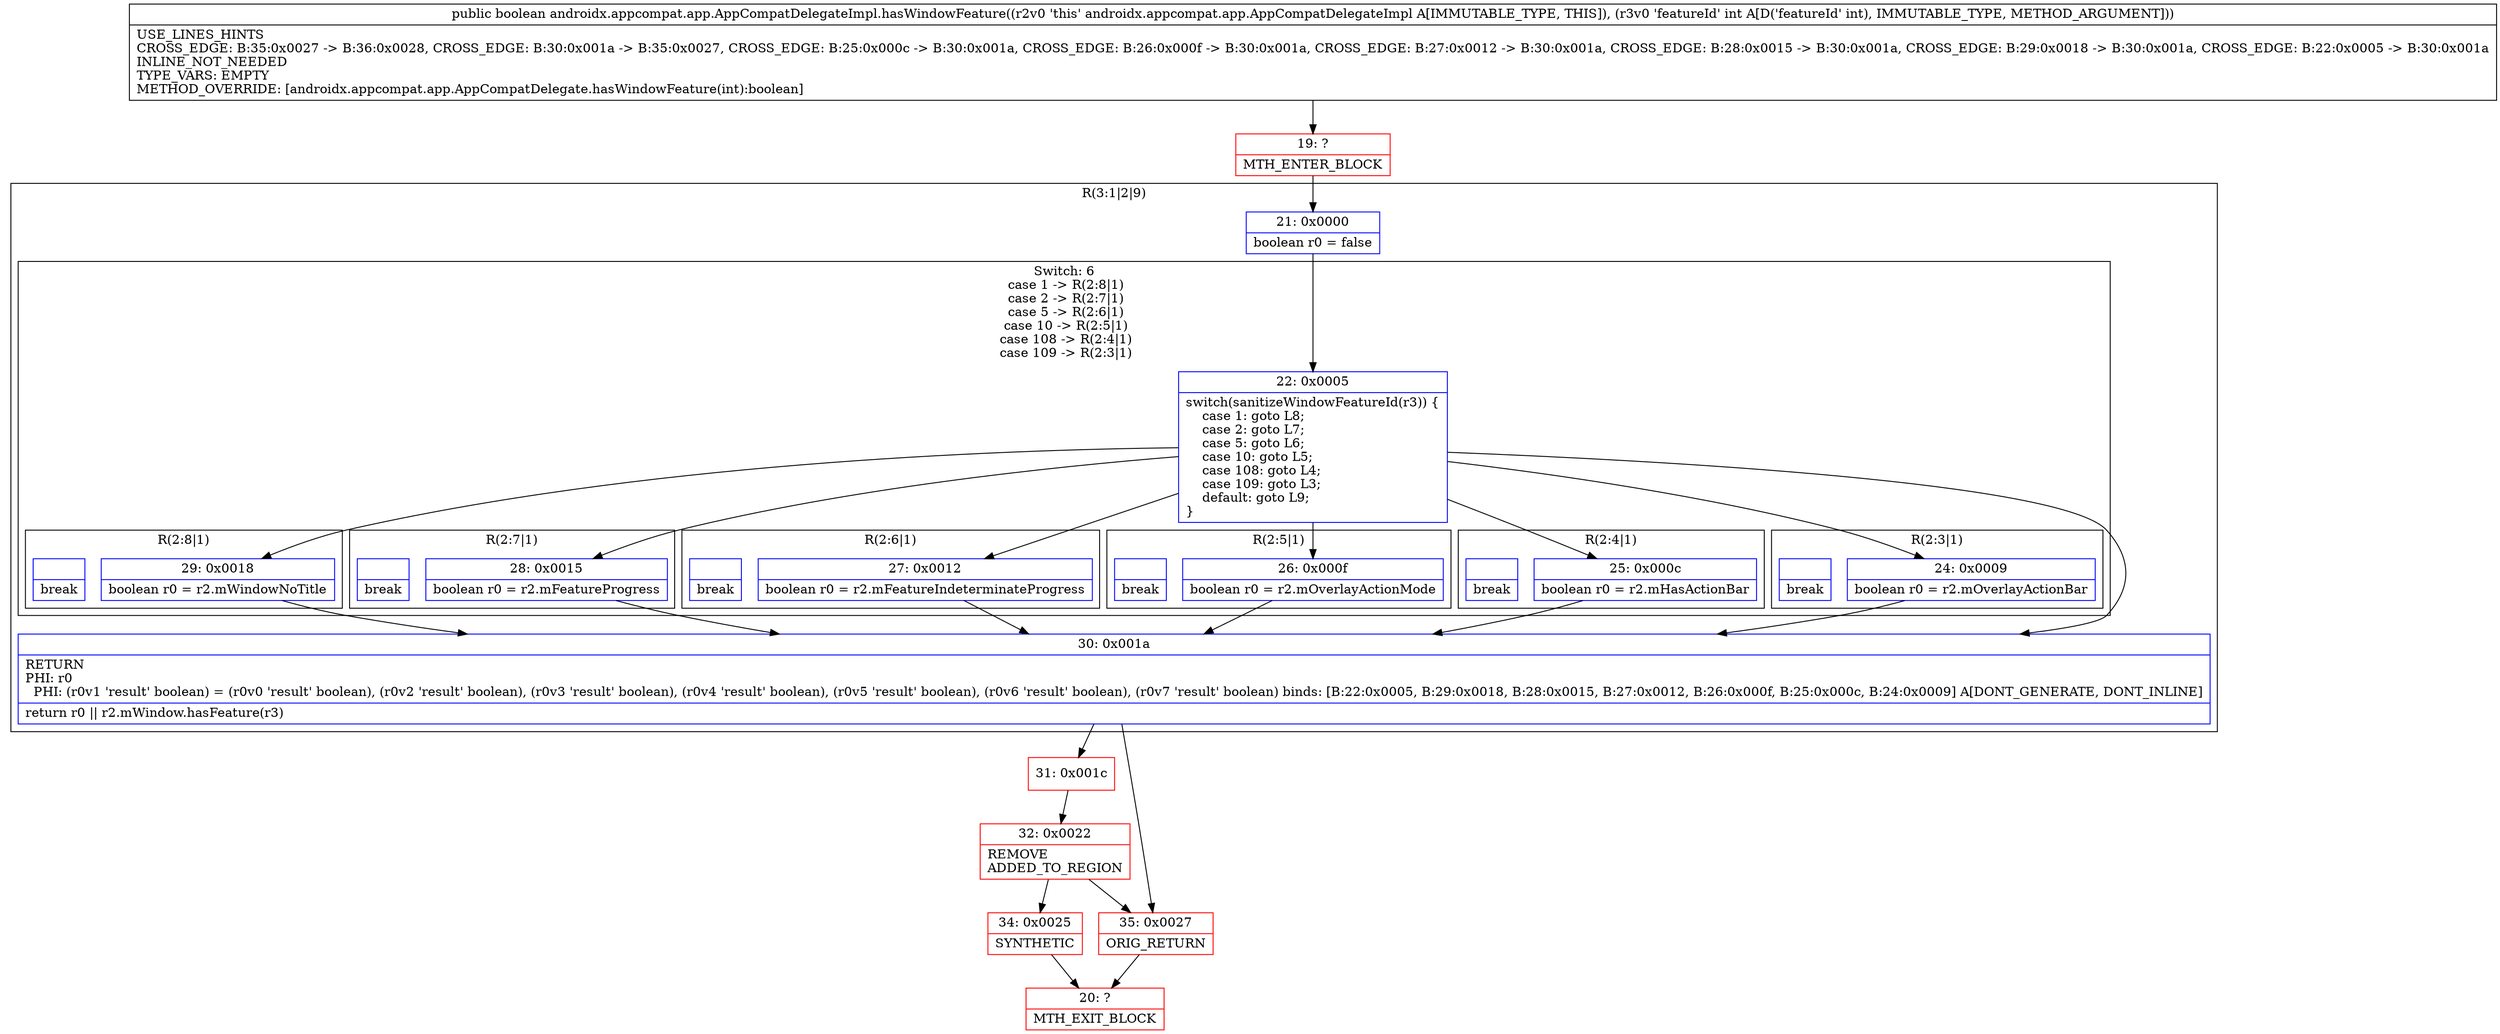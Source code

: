 digraph "CFG forandroidx.appcompat.app.AppCompatDelegateImpl.hasWindowFeature(I)Z" {
subgraph cluster_Region_1218549210 {
label = "R(3:1|2|9)";
node [shape=record,color=blue];
Node_21 [shape=record,label="{21\:\ 0x0000|boolean r0 = false\l}"];
subgraph cluster_SwitchRegion_219596332 {
label = "Switch: 6
 case 1 -> R(2:8|1)
 case 2 -> R(2:7|1)
 case 5 -> R(2:6|1)
 case 10 -> R(2:5|1)
 case 108 -> R(2:4|1)
 case 109 -> R(2:3|1)";
node [shape=record,color=blue];
Node_22 [shape=record,label="{22\:\ 0x0005|switch(sanitizeWindowFeatureId(r3)) \{\l    case 1: goto L8;\l    case 2: goto L7;\l    case 5: goto L6;\l    case 10: goto L5;\l    case 108: goto L4;\l    case 109: goto L3;\l    default: goto L9;\l\}\l}"];
subgraph cluster_Region_139276959 {
label = "R(2:8|1)";
node [shape=record,color=blue];
Node_29 [shape=record,label="{29\:\ 0x0018|boolean r0 = r2.mWindowNoTitle\l}"];
Node_InsnContainer_1863308449 [shape=record,label="{|break\l}"];
}
subgraph cluster_Region_282278416 {
label = "R(2:7|1)";
node [shape=record,color=blue];
Node_28 [shape=record,label="{28\:\ 0x0015|boolean r0 = r2.mFeatureProgress\l}"];
Node_InsnContainer_1512195240 [shape=record,label="{|break\l}"];
}
subgraph cluster_Region_1595174768 {
label = "R(2:6|1)";
node [shape=record,color=blue];
Node_27 [shape=record,label="{27\:\ 0x0012|boolean r0 = r2.mFeatureIndeterminateProgress\l}"];
Node_InsnContainer_122980190 [shape=record,label="{|break\l}"];
}
subgraph cluster_Region_467615245 {
label = "R(2:5|1)";
node [shape=record,color=blue];
Node_26 [shape=record,label="{26\:\ 0x000f|boolean r0 = r2.mOverlayActionMode\l}"];
Node_InsnContainer_1019745854 [shape=record,label="{|break\l}"];
}
subgraph cluster_Region_2061970979 {
label = "R(2:4|1)";
node [shape=record,color=blue];
Node_25 [shape=record,label="{25\:\ 0x000c|boolean r0 = r2.mHasActionBar\l}"];
Node_InsnContainer_762537946 [shape=record,label="{|break\l}"];
}
subgraph cluster_Region_1944946901 {
label = "R(2:3|1)";
node [shape=record,color=blue];
Node_24 [shape=record,label="{24\:\ 0x0009|boolean r0 = r2.mOverlayActionBar\l}"];
Node_InsnContainer_1706844632 [shape=record,label="{|break\l}"];
}
}
Node_30 [shape=record,label="{30\:\ 0x001a|RETURN\lPHI: r0 \l  PHI: (r0v1 'result' boolean) = (r0v0 'result' boolean), (r0v2 'result' boolean), (r0v3 'result' boolean), (r0v4 'result' boolean), (r0v5 'result' boolean), (r0v6 'result' boolean), (r0v7 'result' boolean) binds: [B:22:0x0005, B:29:0x0018, B:28:0x0015, B:27:0x0012, B:26:0x000f, B:25:0x000c, B:24:0x0009] A[DONT_GENERATE, DONT_INLINE]\l|return r0 \|\| r2.mWindow.hasFeature(r3)\l}"];
}
Node_19 [shape=record,color=red,label="{19\:\ ?|MTH_ENTER_BLOCK\l}"];
Node_31 [shape=record,color=red,label="{31\:\ 0x001c}"];
Node_32 [shape=record,color=red,label="{32\:\ 0x0022|REMOVE\lADDED_TO_REGION\l}"];
Node_34 [shape=record,color=red,label="{34\:\ 0x0025|SYNTHETIC\l}"];
Node_20 [shape=record,color=red,label="{20\:\ ?|MTH_EXIT_BLOCK\l}"];
Node_35 [shape=record,color=red,label="{35\:\ 0x0027|ORIG_RETURN\l}"];
MethodNode[shape=record,label="{public boolean androidx.appcompat.app.AppCompatDelegateImpl.hasWindowFeature((r2v0 'this' androidx.appcompat.app.AppCompatDelegateImpl A[IMMUTABLE_TYPE, THIS]), (r3v0 'featureId' int A[D('featureId' int), IMMUTABLE_TYPE, METHOD_ARGUMENT]))  | USE_LINES_HINTS\lCROSS_EDGE: B:35:0x0027 \-\> B:36:0x0028, CROSS_EDGE: B:30:0x001a \-\> B:35:0x0027, CROSS_EDGE: B:25:0x000c \-\> B:30:0x001a, CROSS_EDGE: B:26:0x000f \-\> B:30:0x001a, CROSS_EDGE: B:27:0x0012 \-\> B:30:0x001a, CROSS_EDGE: B:28:0x0015 \-\> B:30:0x001a, CROSS_EDGE: B:29:0x0018 \-\> B:30:0x001a, CROSS_EDGE: B:22:0x0005 \-\> B:30:0x001a\lINLINE_NOT_NEEDED\lTYPE_VARS: EMPTY\lMETHOD_OVERRIDE: [androidx.appcompat.app.AppCompatDelegate.hasWindowFeature(int):boolean]\l}"];
MethodNode -> Node_19;Node_21 -> Node_22;
Node_22 -> Node_24;
Node_22 -> Node_25;
Node_22 -> Node_26;
Node_22 -> Node_27;
Node_22 -> Node_28;
Node_22 -> Node_29;
Node_22 -> Node_30;
Node_29 -> Node_30;
Node_28 -> Node_30;
Node_27 -> Node_30;
Node_26 -> Node_30;
Node_25 -> Node_30;
Node_24 -> Node_30;
Node_30 -> Node_31;
Node_30 -> Node_35;
Node_19 -> Node_21;
Node_31 -> Node_32;
Node_32 -> Node_34;
Node_32 -> Node_35;
Node_34 -> Node_20;
Node_35 -> Node_20;
}

